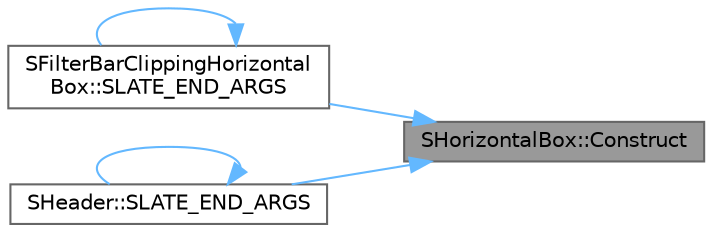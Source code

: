 digraph "SHorizontalBox::Construct"
{
 // INTERACTIVE_SVG=YES
 // LATEX_PDF_SIZE
  bgcolor="transparent";
  edge [fontname=Helvetica,fontsize=10,labelfontname=Helvetica,labelfontsize=10];
  node [fontname=Helvetica,fontsize=10,shape=box,height=0.2,width=0.4];
  rankdir="RL";
  Node1 [id="Node000001",label="SHorizontalBox::Construct",height=0.2,width=0.4,color="gray40", fillcolor="grey60", style="filled", fontcolor="black",tooltip="Construct this widget."];
  Node1 -> Node2 [id="edge1_Node000001_Node000002",dir="back",color="steelblue1",style="solid",tooltip=" "];
  Node2 [id="Node000002",label="SFilterBarClippingHorizontal\lBox::SLATE_END_ARGS",height=0.2,width=0.4,color="grey40", fillcolor="white", style="filled",URL="$dc/d23/classSFilterBarClippingHorizontalBox.html#a8952e0240d488768c7523600271c47da",tooltip=" "];
  Node2 -> Node2 [id="edge2_Node000002_Node000002",dir="back",color="steelblue1",style="solid",tooltip=" "];
  Node1 -> Node3 [id="edge3_Node000001_Node000003",dir="back",color="steelblue1",style="solid",tooltip=" "];
  Node3 [id="Node000003",label="SHeader::SLATE_END_ARGS",height=0.2,width=0.4,color="grey40", fillcolor="white", style="filled",URL="$db/dce/classSHeader.html#abb9718d57fe378aae41ed570ae7b7a5a",tooltip=" "];
  Node3 -> Node3 [id="edge4_Node000003_Node000003",dir="back",color="steelblue1",style="solid",tooltip=" "];
}
